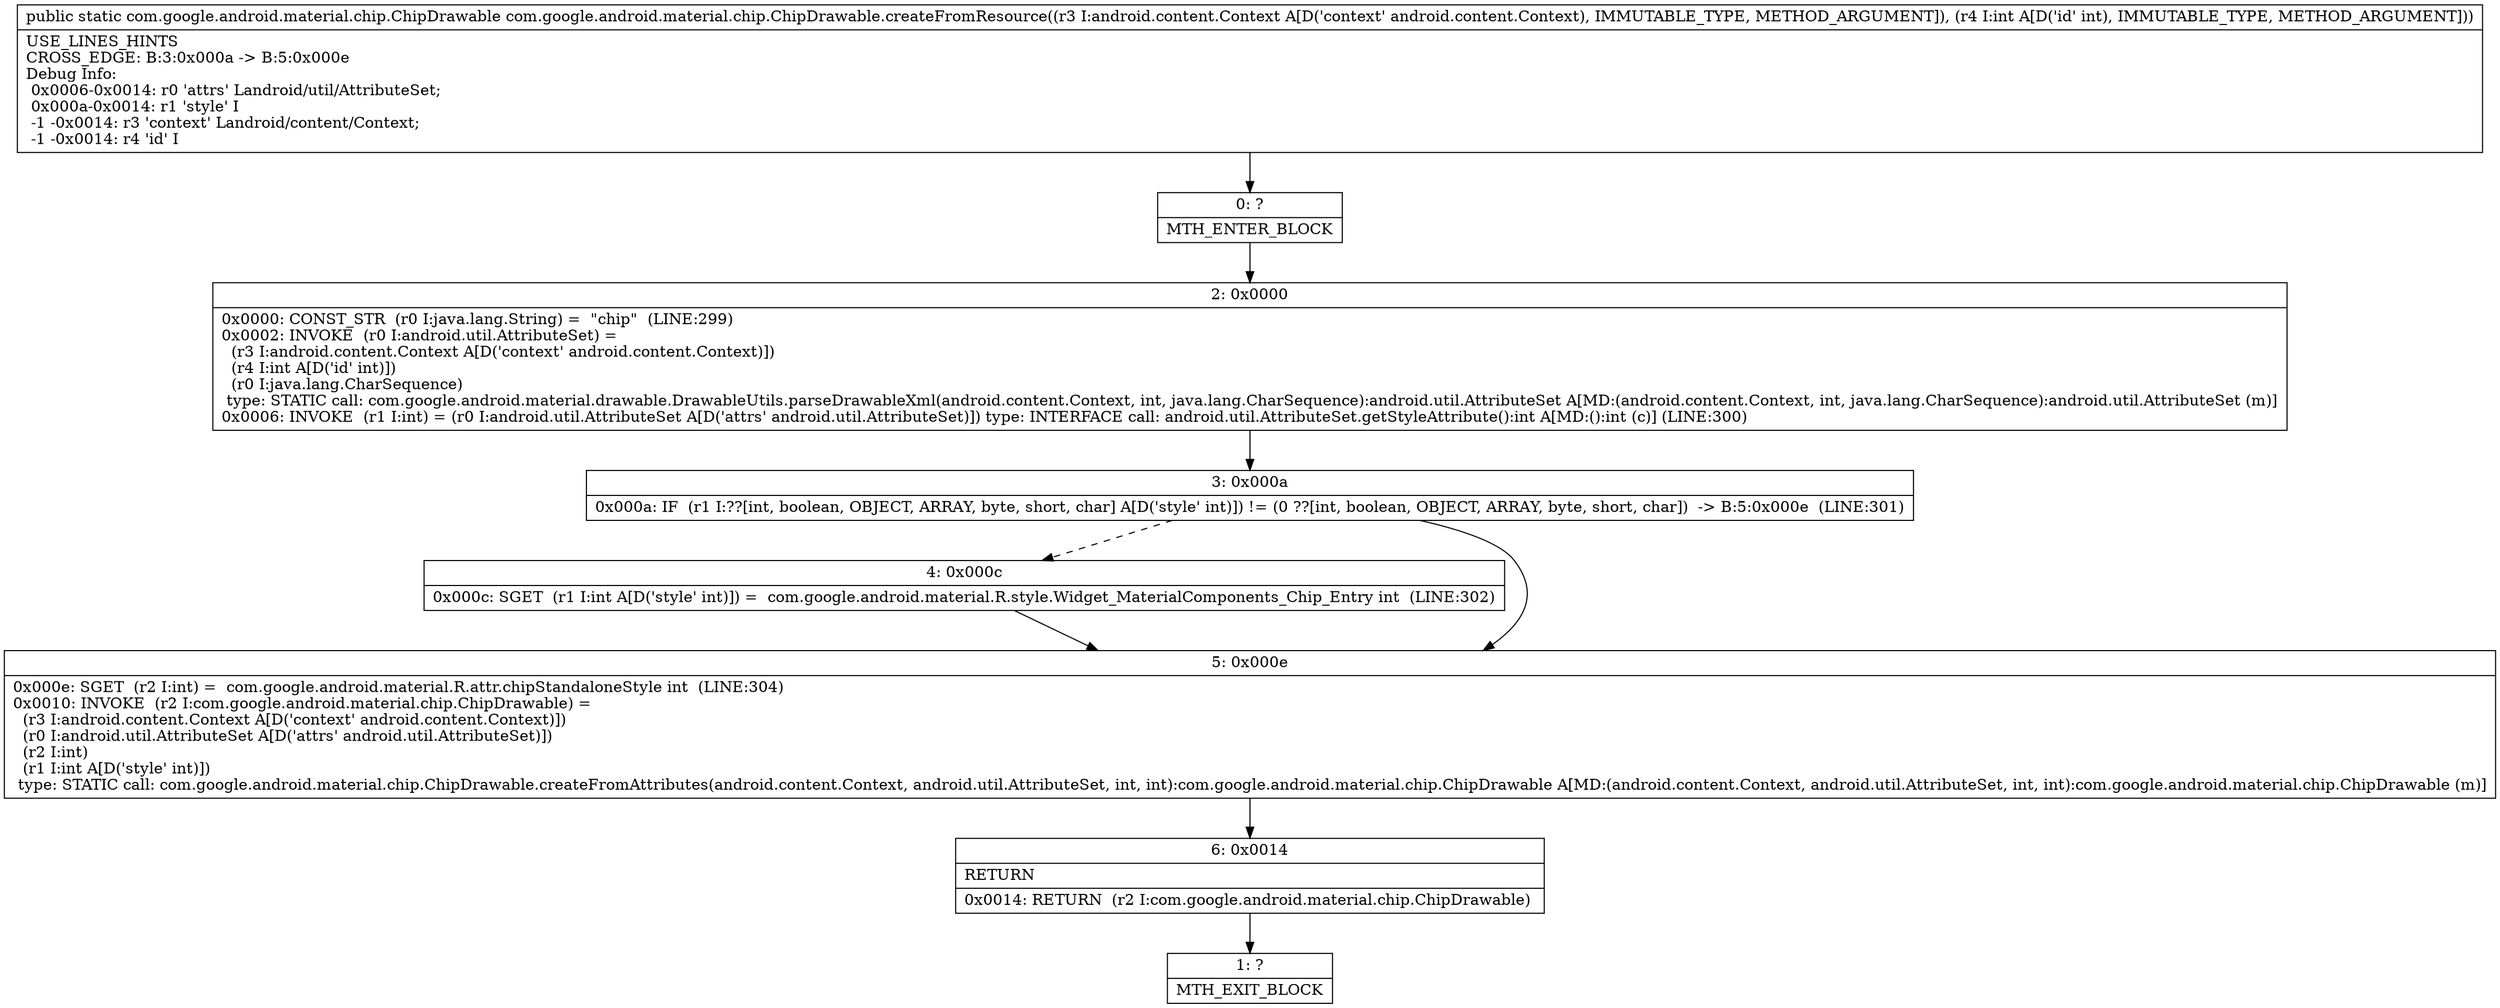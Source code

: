 digraph "CFG forcom.google.android.material.chip.ChipDrawable.createFromResource(Landroid\/content\/Context;I)Lcom\/google\/android\/material\/chip\/ChipDrawable;" {
Node_0 [shape=record,label="{0\:\ ?|MTH_ENTER_BLOCK\l}"];
Node_2 [shape=record,label="{2\:\ 0x0000|0x0000: CONST_STR  (r0 I:java.lang.String) =  \"chip\"  (LINE:299)\l0x0002: INVOKE  (r0 I:android.util.AttributeSet) = \l  (r3 I:android.content.Context A[D('context' android.content.Context)])\l  (r4 I:int A[D('id' int)])\l  (r0 I:java.lang.CharSequence)\l type: STATIC call: com.google.android.material.drawable.DrawableUtils.parseDrawableXml(android.content.Context, int, java.lang.CharSequence):android.util.AttributeSet A[MD:(android.content.Context, int, java.lang.CharSequence):android.util.AttributeSet (m)]\l0x0006: INVOKE  (r1 I:int) = (r0 I:android.util.AttributeSet A[D('attrs' android.util.AttributeSet)]) type: INTERFACE call: android.util.AttributeSet.getStyleAttribute():int A[MD:():int (c)] (LINE:300)\l}"];
Node_3 [shape=record,label="{3\:\ 0x000a|0x000a: IF  (r1 I:??[int, boolean, OBJECT, ARRAY, byte, short, char] A[D('style' int)]) != (0 ??[int, boolean, OBJECT, ARRAY, byte, short, char])  \-\> B:5:0x000e  (LINE:301)\l}"];
Node_4 [shape=record,label="{4\:\ 0x000c|0x000c: SGET  (r1 I:int A[D('style' int)]) =  com.google.android.material.R.style.Widget_MaterialComponents_Chip_Entry int  (LINE:302)\l}"];
Node_5 [shape=record,label="{5\:\ 0x000e|0x000e: SGET  (r2 I:int) =  com.google.android.material.R.attr.chipStandaloneStyle int  (LINE:304)\l0x0010: INVOKE  (r2 I:com.google.android.material.chip.ChipDrawable) = \l  (r3 I:android.content.Context A[D('context' android.content.Context)])\l  (r0 I:android.util.AttributeSet A[D('attrs' android.util.AttributeSet)])\l  (r2 I:int)\l  (r1 I:int A[D('style' int)])\l type: STATIC call: com.google.android.material.chip.ChipDrawable.createFromAttributes(android.content.Context, android.util.AttributeSet, int, int):com.google.android.material.chip.ChipDrawable A[MD:(android.content.Context, android.util.AttributeSet, int, int):com.google.android.material.chip.ChipDrawable (m)]\l}"];
Node_6 [shape=record,label="{6\:\ 0x0014|RETURN\l|0x0014: RETURN  (r2 I:com.google.android.material.chip.ChipDrawable) \l}"];
Node_1 [shape=record,label="{1\:\ ?|MTH_EXIT_BLOCK\l}"];
MethodNode[shape=record,label="{public static com.google.android.material.chip.ChipDrawable com.google.android.material.chip.ChipDrawable.createFromResource((r3 I:android.content.Context A[D('context' android.content.Context), IMMUTABLE_TYPE, METHOD_ARGUMENT]), (r4 I:int A[D('id' int), IMMUTABLE_TYPE, METHOD_ARGUMENT]))  | USE_LINES_HINTS\lCROSS_EDGE: B:3:0x000a \-\> B:5:0x000e\lDebug Info:\l  0x0006\-0x0014: r0 'attrs' Landroid\/util\/AttributeSet;\l  0x000a\-0x0014: r1 'style' I\l  \-1 \-0x0014: r3 'context' Landroid\/content\/Context;\l  \-1 \-0x0014: r4 'id' I\l}"];
MethodNode -> Node_0;Node_0 -> Node_2;
Node_2 -> Node_3;
Node_3 -> Node_4[style=dashed];
Node_3 -> Node_5;
Node_4 -> Node_5;
Node_5 -> Node_6;
Node_6 -> Node_1;
}

